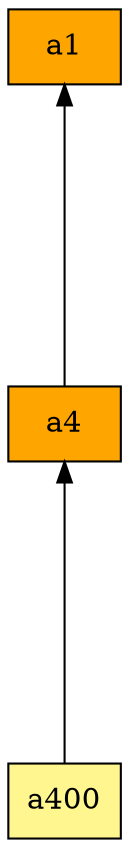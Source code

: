 digraph G {
rankdir=BT;ranksep="2.0";
"a1" [shape=record,fillcolor=orange,style=filled,label="{a1}"];
"a4" [shape=record,fillcolor=orange,style=filled,label="{a4}"];
"a400" [shape=record,fillcolor=khaki1,style=filled,label="{a400}"];
"a4" -> "a1"
"a400" -> "a4"
}